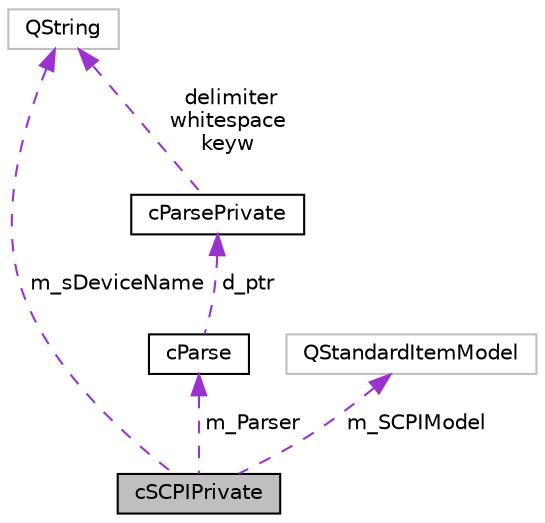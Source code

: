 digraph G
{
  edge [fontname="Helvetica",fontsize="10",labelfontname="Helvetica",labelfontsize="10"];
  node [fontname="Helvetica",fontsize="10",shape=record];
  Node1 [label="cSCPIPrivate",height=0.2,width=0.4,color="black", fillcolor="grey75", style="filled" fontcolor="black"];
  Node2 -> Node1 [dir="back",color="darkorchid3",fontsize="10",style="dashed",label=" m_Parser" ,fontname="Helvetica"];
  Node2 [label="cParse",height=0.2,width=0.4,color="black", fillcolor="white", style="filled",URL="$classc_parse.html",tooltip="cParse offers an parser for analysing command input lines, especially for SCPI commands."];
  Node3 -> Node2 [dir="back",color="darkorchid3",fontsize="10",style="dashed",label=" d_ptr" ,fontname="Helvetica"];
  Node3 [label="cParsePrivate",height=0.2,width=0.4,color="black", fillcolor="white", style="filled",URL="$classc_parse_private.html",tooltip="The implemention for cParse."];
  Node4 -> Node3 [dir="back",color="darkorchid3",fontsize="10",style="dashed",label=" delimiter\nwhitespace\nkeyw" ,fontname="Helvetica"];
  Node4 [label="QString",height=0.2,width=0.4,color="grey75", fillcolor="white", style="filled"];
  Node4 -> Node1 [dir="back",color="darkorchid3",fontsize="10",style="dashed",label=" m_sDeviceName" ,fontname="Helvetica"];
  Node5 -> Node1 [dir="back",color="darkorchid3",fontsize="10",style="dashed",label=" m_SCPIModel" ,fontname="Helvetica"];
  Node5 [label="QStandardItemModel",height=0.2,width=0.4,color="grey75", fillcolor="white", style="filled"];
}
